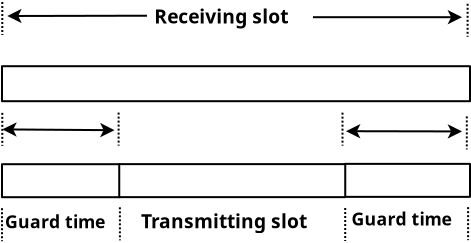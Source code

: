<?xml version="1.0" encoding="UTF-8"?>
<dia:diagram xmlns:dia="http://www.lysator.liu.se/~alla/dia/">
  <dia:layer name="Background" visible="true">
    <dia:object type="Standard - Box" version="0" id="O0">
      <dia:attribute name="obj_pos">
        <dia:point val="9.7,3.3"/>
      </dia:attribute>
      <dia:attribute name="obj_bb">
        <dia:rectangle val="9.65,3.25;33.15,5.1"/>
      </dia:attribute>
      <dia:attribute name="elem_corner">
        <dia:point val="9.7,3.3"/>
      </dia:attribute>
      <dia:attribute name="elem_width">
        <dia:real val="23.4"/>
      </dia:attribute>
      <dia:attribute name="elem_height">
        <dia:real val="1.75"/>
      </dia:attribute>
      <dia:attribute name="show_background">
        <dia:boolean val="true"/>
      </dia:attribute>
      <dia:attribute name="corner_radius">
        <dia:real val="1.175e-038"/>
      </dia:attribute>
    </dia:object>
    <dia:object type="Standard - Box" version="0" id="O1">
      <dia:attribute name="obj_pos">
        <dia:point val="9.7,8.2"/>
      </dia:attribute>
      <dia:attribute name="obj_bb">
        <dia:rectangle val="9.65,8.15;15.65,9.9"/>
      </dia:attribute>
      <dia:attribute name="elem_corner">
        <dia:point val="9.7,8.2"/>
      </dia:attribute>
      <dia:attribute name="elem_width">
        <dia:real val="5.9"/>
      </dia:attribute>
      <dia:attribute name="elem_height">
        <dia:real val="1.65"/>
      </dia:attribute>
      <dia:attribute name="show_background">
        <dia:boolean val="true"/>
      </dia:attribute>
      <dia:attribute name="corner_radius">
        <dia:real val="1.175e-038"/>
      </dia:attribute>
    </dia:object>
    <dia:object type="Standard - Box" version="0" id="O2">
      <dia:attribute name="obj_pos">
        <dia:point val="26.85,8.185"/>
      </dia:attribute>
      <dia:attribute name="obj_bb">
        <dia:rectangle val="26.8,8.135;33.15,9.885"/>
      </dia:attribute>
      <dia:attribute name="elem_corner">
        <dia:point val="26.85,8.185"/>
      </dia:attribute>
      <dia:attribute name="elem_width">
        <dia:real val="6.25"/>
      </dia:attribute>
      <dia:attribute name="elem_height">
        <dia:real val="1.65"/>
      </dia:attribute>
      <dia:attribute name="show_background">
        <dia:boolean val="true"/>
      </dia:attribute>
      <dia:attribute name="corner_radius">
        <dia:real val="1.175e-038"/>
      </dia:attribute>
    </dia:object>
    <dia:object type="Standard - Box" version="0" id="O3">
      <dia:attribute name="obj_pos">
        <dia:point val="15.562,8.195"/>
      </dia:attribute>
      <dia:attribute name="obj_bb">
        <dia:rectangle val="15.512,8.145;26.913,9.895"/>
      </dia:attribute>
      <dia:attribute name="elem_corner">
        <dia:point val="15.562,8.195"/>
      </dia:attribute>
      <dia:attribute name="elem_width">
        <dia:real val="11.3"/>
      </dia:attribute>
      <dia:attribute name="elem_height">
        <dia:real val="1.65"/>
      </dia:attribute>
      <dia:attribute name="show_background">
        <dia:boolean val="true"/>
      </dia:attribute>
      <dia:attribute name="corner_radius">
        <dia:real val="1.175e-038"/>
      </dia:attribute>
    </dia:object>
    <dia:object type="Standard - Text" version="1" id="O4">
      <dia:attribute name="obj_pos">
        <dia:point val="12.65,9.025"/>
      </dia:attribute>
      <dia:attribute name="obj_bb">
        <dia:rectangle val="12.65,8.625;12.65,9.825"/>
      </dia:attribute>
      <dia:attribute name="text">
        <dia:composite type="text">
          <dia:attribute name="string">
            <dia:string>##</dia:string>
          </dia:attribute>
          <dia:attribute name="font">
            <dia:font family="sans" style="0" name="Helvetica"/>
          </dia:attribute>
          <dia:attribute name="height">
            <dia:real val="0.8"/>
          </dia:attribute>
          <dia:attribute name="pos">
            <dia:point val="12.65,9.025"/>
          </dia:attribute>
          <dia:attribute name="color">
            <dia:color val="#000000"/>
          </dia:attribute>
          <dia:attribute name="alignment">
            <dia:enum val="0"/>
          </dia:attribute>
        </dia:composite>
      </dia:attribute>
      <dia:attribute name="valign">
        <dia:enum val="3"/>
      </dia:attribute>
      <dia:connections>
        <dia:connection handle="0" to="O1" connection="8"/>
      </dia:connections>
    </dia:object>
    <dia:object type="Standard - Text" version="1" id="O5">
      <dia:attribute name="obj_pos">
        <dia:point val="9.85,11.4"/>
      </dia:attribute>
      <dia:attribute name="obj_bb">
        <dia:rectangle val="9.85,10.47;15.275,11.787"/>
      </dia:attribute>
      <dia:attribute name="text">
        <dia:composite type="text">
          <dia:attribute name="string">
            <dia:string>#Guard time#</dia:string>
          </dia:attribute>
          <dia:attribute name="font">
            <dia:font family="sans" style="80" name="Helvetica-Bold"/>
          </dia:attribute>
          <dia:attribute name="height">
            <dia:real val="1.1"/>
          </dia:attribute>
          <dia:attribute name="pos">
            <dia:point val="9.85,11.4"/>
          </dia:attribute>
          <dia:attribute name="color">
            <dia:color val="#000000"/>
          </dia:attribute>
          <dia:attribute name="alignment">
            <dia:enum val="0"/>
          </dia:attribute>
        </dia:composite>
      </dia:attribute>
      <dia:attribute name="valign">
        <dia:enum val="3"/>
      </dia:attribute>
    </dia:object>
    <dia:object type="Standard - Text" version="1" id="O6">
      <dia:attribute name="obj_pos">
        <dia:point val="27.17,11.262"/>
      </dia:attribute>
      <dia:attribute name="obj_bb">
        <dia:rectangle val="27.17,10.332;32.595,11.65"/>
      </dia:attribute>
      <dia:attribute name="text">
        <dia:composite type="text">
          <dia:attribute name="string">
            <dia:string>#Guard time#</dia:string>
          </dia:attribute>
          <dia:attribute name="font">
            <dia:font family="sans" style="80" name="Helvetica-Bold"/>
          </dia:attribute>
          <dia:attribute name="height">
            <dia:real val="1.1"/>
          </dia:attribute>
          <dia:attribute name="pos">
            <dia:point val="27.17,11.262"/>
          </dia:attribute>
          <dia:attribute name="color">
            <dia:color val="#000000"/>
          </dia:attribute>
          <dia:attribute name="alignment">
            <dia:enum val="0"/>
          </dia:attribute>
        </dia:composite>
      </dia:attribute>
      <dia:attribute name="valign">
        <dia:enum val="3"/>
      </dia:attribute>
    </dia:object>
    <dia:object type="Standard - Text" version="1" id="O7">
      <dia:attribute name="obj_pos">
        <dia:point val="16.65,11.4"/>
      </dia:attribute>
      <dia:attribute name="obj_bb">
        <dia:rectangle val="16.65,10.385;25.73,11.822"/>
      </dia:attribute>
      <dia:attribute name="text">
        <dia:composite type="text">
          <dia:attribute name="string">
            <dia:string>#Transmitting slot#</dia:string>
          </dia:attribute>
          <dia:attribute name="font">
            <dia:font family="sans" style="80" name="Helvetica-Bold"/>
          </dia:attribute>
          <dia:attribute name="height">
            <dia:real val="1.2"/>
          </dia:attribute>
          <dia:attribute name="pos">
            <dia:point val="16.65,11.4"/>
          </dia:attribute>
          <dia:attribute name="color">
            <dia:color val="#000000"/>
          </dia:attribute>
          <dia:attribute name="alignment">
            <dia:enum val="0"/>
          </dia:attribute>
        </dia:composite>
      </dia:attribute>
      <dia:attribute name="valign">
        <dia:enum val="3"/>
      </dia:attribute>
    </dia:object>
    <dia:object type="Standard - Line" version="0" id="O8">
      <dia:attribute name="obj_pos">
        <dia:point val="9.7,10.4"/>
      </dia:attribute>
      <dia:attribute name="obj_bb">
        <dia:rectangle val="9.65,10.35;9.75,12.1"/>
      </dia:attribute>
      <dia:attribute name="conn_endpoints">
        <dia:point val="9.7,10.4"/>
        <dia:point val="9.7,12.05"/>
      </dia:attribute>
      <dia:attribute name="numcp">
        <dia:int val="1"/>
      </dia:attribute>
      <dia:attribute name="line_style">
        <dia:enum val="4"/>
      </dia:attribute>
    </dia:object>
    <dia:object type="Standard - Line" version="0" id="O9">
      <dia:attribute name="obj_pos">
        <dia:point val="9.715,5.635"/>
      </dia:attribute>
      <dia:attribute name="obj_bb">
        <dia:rectangle val="9.665,5.585;9.765,7.335"/>
      </dia:attribute>
      <dia:attribute name="conn_endpoints">
        <dia:point val="9.715,5.635"/>
        <dia:point val="9.715,7.285"/>
      </dia:attribute>
      <dia:attribute name="numcp">
        <dia:int val="1"/>
      </dia:attribute>
      <dia:attribute name="line_style">
        <dia:enum val="4"/>
      </dia:attribute>
    </dia:object>
    <dia:object type="Standard - Line" version="0" id="O10">
      <dia:attribute name="obj_pos">
        <dia:point val="15.53,5.62"/>
      </dia:attribute>
      <dia:attribute name="obj_bb">
        <dia:rectangle val="15.48,5.57;15.58,7.32"/>
      </dia:attribute>
      <dia:attribute name="conn_endpoints">
        <dia:point val="15.53,5.62"/>
        <dia:point val="15.53,7.27"/>
      </dia:attribute>
      <dia:attribute name="numcp">
        <dia:int val="1"/>
      </dia:attribute>
      <dia:attribute name="line_style">
        <dia:enum val="4"/>
      </dia:attribute>
    </dia:object>
    <dia:object type="Standard - Line" version="0" id="O11">
      <dia:attribute name="obj_pos">
        <dia:point val="15.595,10.355"/>
      </dia:attribute>
      <dia:attribute name="obj_bb">
        <dia:rectangle val="15.545,10.305;15.645,12.055"/>
      </dia:attribute>
      <dia:attribute name="conn_endpoints">
        <dia:point val="15.595,10.355"/>
        <dia:point val="15.595,12.005"/>
      </dia:attribute>
      <dia:attribute name="numcp">
        <dia:int val="1"/>
      </dia:attribute>
      <dia:attribute name="line_style">
        <dia:enum val="4"/>
      </dia:attribute>
    </dia:object>
    <dia:object type="Standard - Line" version="0" id="O12">
      <dia:attribute name="obj_pos">
        <dia:point val="26.86,10.39"/>
      </dia:attribute>
      <dia:attribute name="obj_bb">
        <dia:rectangle val="26.81,10.34;26.91,12.09"/>
      </dia:attribute>
      <dia:attribute name="conn_endpoints">
        <dia:point val="26.86,10.39"/>
        <dia:point val="26.86,12.04"/>
      </dia:attribute>
      <dia:attribute name="numcp">
        <dia:int val="1"/>
      </dia:attribute>
      <dia:attribute name="line_style">
        <dia:enum val="4"/>
      </dia:attribute>
    </dia:object>
    <dia:object type="Standard - Line" version="0" id="O13">
      <dia:attribute name="obj_pos">
        <dia:point val="26.725,5.625"/>
      </dia:attribute>
      <dia:attribute name="obj_bb">
        <dia:rectangle val="26.675,5.575;26.775,7.325"/>
      </dia:attribute>
      <dia:attribute name="conn_endpoints">
        <dia:point val="26.725,5.625"/>
        <dia:point val="26.725,7.275"/>
      </dia:attribute>
      <dia:attribute name="numcp">
        <dia:int val="1"/>
      </dia:attribute>
      <dia:attribute name="line_style">
        <dia:enum val="4"/>
      </dia:attribute>
    </dia:object>
    <dia:object type="Standard - Line" version="0" id="O14">
      <dia:attribute name="obj_pos">
        <dia:point val="32.94,5.81"/>
      </dia:attribute>
      <dia:attribute name="obj_bb">
        <dia:rectangle val="32.89,5.76;32.99,7.51"/>
      </dia:attribute>
      <dia:attribute name="conn_endpoints">
        <dia:point val="32.94,5.81"/>
        <dia:point val="32.94,7.46"/>
      </dia:attribute>
      <dia:attribute name="numcp">
        <dia:int val="1"/>
      </dia:attribute>
      <dia:attribute name="line_style">
        <dia:enum val="4"/>
      </dia:attribute>
    </dia:object>
    <dia:object type="Standard - Line" version="0" id="O15">
      <dia:attribute name="obj_pos">
        <dia:point val="33.005,10.345"/>
      </dia:attribute>
      <dia:attribute name="obj_bb">
        <dia:rectangle val="32.955,10.295;33.055,12.045"/>
      </dia:attribute>
      <dia:attribute name="conn_endpoints">
        <dia:point val="33.005,10.345"/>
        <dia:point val="33.005,11.995"/>
      </dia:attribute>
      <dia:attribute name="numcp">
        <dia:int val="1"/>
      </dia:attribute>
      <dia:attribute name="line_style">
        <dia:enum val="4"/>
      </dia:attribute>
    </dia:object>
    <dia:object type="Standard - Line" version="0" id="O16">
      <dia:attribute name="obj_pos">
        <dia:point val="9.715,0.09"/>
      </dia:attribute>
      <dia:attribute name="obj_bb">
        <dia:rectangle val="9.665,0.04;9.765,1.79"/>
      </dia:attribute>
      <dia:attribute name="conn_endpoints">
        <dia:point val="9.715,0.09"/>
        <dia:point val="9.715,1.74"/>
      </dia:attribute>
      <dia:attribute name="numcp">
        <dia:int val="1"/>
      </dia:attribute>
      <dia:attribute name="line_style">
        <dia:enum val="4"/>
      </dia:attribute>
    </dia:object>
    <dia:object type="Standard - Line" version="0" id="O17">
      <dia:attribute name="obj_pos">
        <dia:point val="32.98,0.18"/>
      </dia:attribute>
      <dia:attribute name="obj_bb">
        <dia:rectangle val="32.93,0.13;33.03,1.88"/>
      </dia:attribute>
      <dia:attribute name="conn_endpoints">
        <dia:point val="32.98,0.18"/>
        <dia:point val="32.98,1.83"/>
      </dia:attribute>
      <dia:attribute name="numcp">
        <dia:int val="1"/>
      </dia:attribute>
      <dia:attribute name="line_style">
        <dia:enum val="4"/>
      </dia:attribute>
    </dia:object>
    <dia:object type="Standard - Text" version="1" id="O18">
      <dia:attribute name="obj_pos">
        <dia:point val="17.315,1.167"/>
      </dia:attribute>
      <dia:attribute name="obj_bb">
        <dia:rectangle val="17.315,0.152;24.905,1.59"/>
      </dia:attribute>
      <dia:attribute name="text">
        <dia:composite type="text">
          <dia:attribute name="string">
            <dia:string>#Receiving slot#</dia:string>
          </dia:attribute>
          <dia:attribute name="font">
            <dia:font family="sans" style="80" name="Helvetica-Bold"/>
          </dia:attribute>
          <dia:attribute name="height">
            <dia:real val="1.2"/>
          </dia:attribute>
          <dia:attribute name="pos">
            <dia:point val="17.315,1.167"/>
          </dia:attribute>
          <dia:attribute name="color">
            <dia:color val="#000000"/>
          </dia:attribute>
          <dia:attribute name="alignment">
            <dia:enum val="0"/>
          </dia:attribute>
        </dia:composite>
      </dia:attribute>
      <dia:attribute name="valign">
        <dia:enum val="3"/>
      </dia:attribute>
    </dia:object>
    <dia:object type="Standard - Line" version="0" id="O19">
      <dia:attribute name="obj_pos">
        <dia:point val="16.95,0.775"/>
      </dia:attribute>
      <dia:attribute name="obj_bb">
        <dia:rectangle val="9.914,0.29;17.0,1.29"/>
      </dia:attribute>
      <dia:attribute name="conn_endpoints">
        <dia:point val="16.95,0.775"/>
        <dia:point val="9.965,0.79"/>
      </dia:attribute>
      <dia:attribute name="numcp">
        <dia:int val="1"/>
      </dia:attribute>
      <dia:attribute name="end_arrow">
        <dia:enum val="22"/>
      </dia:attribute>
      <dia:attribute name="end_arrow_length">
        <dia:real val="0.5"/>
      </dia:attribute>
      <dia:attribute name="end_arrow_width">
        <dia:real val="0.5"/>
      </dia:attribute>
    </dia:object>
    <dia:object type="Standard - Line" version="0" id="O20">
      <dia:attribute name="obj_pos">
        <dia:point val="25.25,0.85"/>
      </dia:attribute>
      <dia:attribute name="obj_bb">
        <dia:rectangle val="25.2,0.35;32.75,1.35"/>
      </dia:attribute>
      <dia:attribute name="conn_endpoints">
        <dia:point val="25.25,0.85"/>
        <dia:point val="32.7,0.85"/>
      </dia:attribute>
      <dia:attribute name="numcp">
        <dia:int val="1"/>
      </dia:attribute>
      <dia:attribute name="end_arrow">
        <dia:enum val="22"/>
      </dia:attribute>
      <dia:attribute name="end_arrow_length">
        <dia:real val="0.5"/>
      </dia:attribute>
      <dia:attribute name="end_arrow_width">
        <dia:real val="0.5"/>
      </dia:attribute>
    </dia:object>
    <dia:object type="Standard - Line" version="0" id="O21">
      <dia:attribute name="obj_pos">
        <dia:point val="9.715,6.46"/>
      </dia:attribute>
      <dia:attribute name="obj_bb">
        <dia:rectangle val="9.661,5.96;15.379,7.0"/>
      </dia:attribute>
      <dia:attribute name="conn_endpoints">
        <dia:point val="9.715,6.46"/>
        <dia:point val="15.325,6.5"/>
      </dia:attribute>
      <dia:attribute name="numcp">
        <dia:int val="1"/>
      </dia:attribute>
      <dia:attribute name="start_arrow">
        <dia:enum val="22"/>
      </dia:attribute>
      <dia:attribute name="start_arrow_length">
        <dia:real val="0.5"/>
      </dia:attribute>
      <dia:attribute name="start_arrow_width">
        <dia:real val="0.5"/>
      </dia:attribute>
      <dia:attribute name="end_arrow">
        <dia:enum val="22"/>
      </dia:attribute>
      <dia:attribute name="end_arrow_length">
        <dia:real val="0.5"/>
      </dia:attribute>
      <dia:attribute name="end_arrow_width">
        <dia:real val="0.5"/>
      </dia:attribute>
      <dia:connections>
        <dia:connection handle="0" to="O9" connection="0"/>
      </dia:connections>
    </dia:object>
    <dia:object type="Standard - Line" version="0" id="O22">
      <dia:attribute name="obj_pos">
        <dia:point val="26.9,6.55"/>
      </dia:attribute>
      <dia:attribute name="obj_bb">
        <dia:rectangle val="26.849,6.05;32.752,7.061"/>
      </dia:attribute>
      <dia:attribute name="conn_endpoints">
        <dia:point val="26.9,6.55"/>
        <dia:point val="32.701,6.561"/>
      </dia:attribute>
      <dia:attribute name="numcp">
        <dia:int val="1"/>
      </dia:attribute>
      <dia:attribute name="start_arrow">
        <dia:enum val="22"/>
      </dia:attribute>
      <dia:attribute name="start_arrow_length">
        <dia:real val="0.5"/>
      </dia:attribute>
      <dia:attribute name="start_arrow_width">
        <dia:real val="0.5"/>
      </dia:attribute>
      <dia:attribute name="end_arrow">
        <dia:enum val="22"/>
      </dia:attribute>
      <dia:attribute name="end_arrow_length">
        <dia:real val="0.5"/>
      </dia:attribute>
      <dia:attribute name="end_arrow_width">
        <dia:real val="0.5"/>
      </dia:attribute>
    </dia:object>
  </dia:layer>
</dia:diagram>
